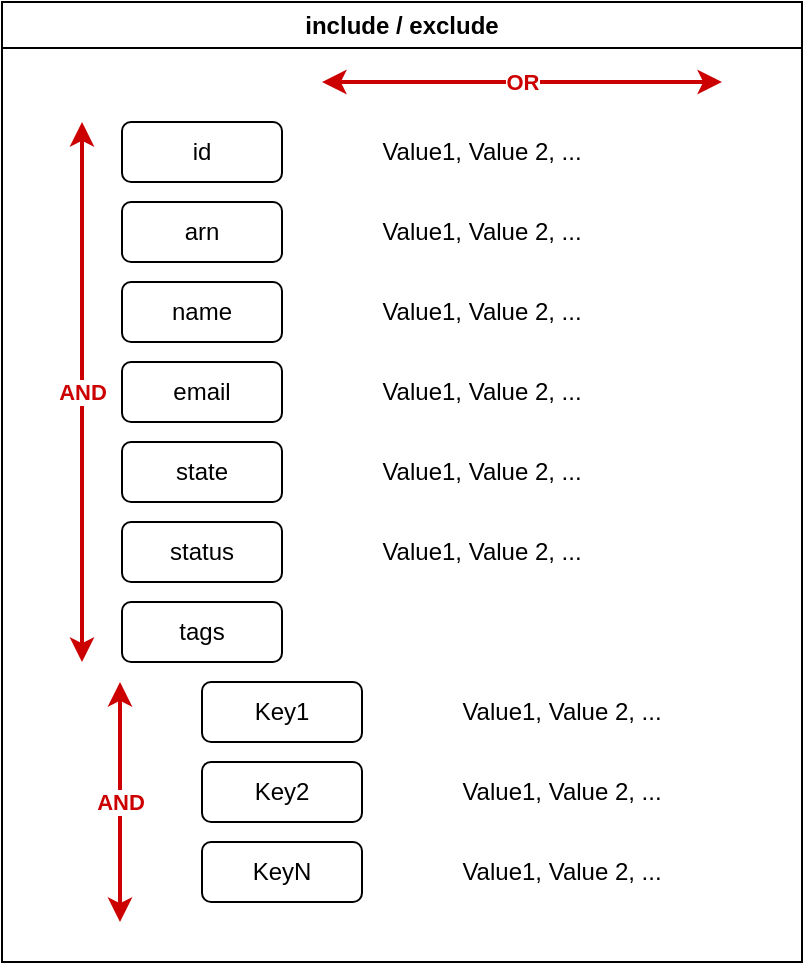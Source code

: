 <mxfile version="28.1.2">
  <diagram name="Seite-1" id="t368Q3ZAy3sOordnPLYS">
    <mxGraphModel dx="946" dy="679" grid="1" gridSize="10" guides="1" tooltips="1" connect="1" arrows="1" fold="1" page="1" pageScale="1" pageWidth="827" pageHeight="1169" math="0" shadow="0">
      <root>
        <mxCell id="0" />
        <mxCell id="1" parent="0" />
        <mxCell id="J9F0WCmIQuaZRGiDSBnv-26" value="include / exclude" style="swimlane;whiteSpace=wrap;html=1;" parent="1" vertex="1">
          <mxGeometry x="600" y="40" width="400" height="480" as="geometry">
            <mxRectangle x="120" y="60" width="80" height="30" as="alternateBounds" />
          </mxGeometry>
        </mxCell>
        <mxCell id="J9F0WCmIQuaZRGiDSBnv-1" value="id" style="rounded=1;whiteSpace=wrap;html=1;" parent="J9F0WCmIQuaZRGiDSBnv-26" vertex="1">
          <mxGeometry x="60" y="60" width="80" height="30" as="geometry" />
        </mxCell>
        <mxCell id="J9F0WCmIQuaZRGiDSBnv-2" value="arn" style="rounded=1;whiteSpace=wrap;html=1;" parent="J9F0WCmIQuaZRGiDSBnv-26" vertex="1">
          <mxGeometry x="60" y="100" width="80" height="30" as="geometry" />
        </mxCell>
        <mxCell id="J9F0WCmIQuaZRGiDSBnv-3" value="name" style="rounded=1;whiteSpace=wrap;html=1;" parent="J9F0WCmIQuaZRGiDSBnv-26" vertex="1">
          <mxGeometry x="60" y="140" width="80" height="30" as="geometry" />
        </mxCell>
        <mxCell id="J9F0WCmIQuaZRGiDSBnv-4" value="email" style="rounded=1;whiteSpace=wrap;html=1;" parent="J9F0WCmIQuaZRGiDSBnv-26" vertex="1">
          <mxGeometry x="60" y="180" width="80" height="30" as="geometry" />
        </mxCell>
        <mxCell id="J9F0WCmIQuaZRGiDSBnv-5" value="status" style="rounded=1;whiteSpace=wrap;html=1;" parent="J9F0WCmIQuaZRGiDSBnv-26" vertex="1">
          <mxGeometry x="60" y="260" width="80" height="30" as="geometry" />
        </mxCell>
        <mxCell id="J9F0WCmIQuaZRGiDSBnv-6" value="tags" style="rounded=1;whiteSpace=wrap;html=1;" parent="J9F0WCmIQuaZRGiDSBnv-26" vertex="1">
          <mxGeometry x="60" y="300" width="80" height="30" as="geometry" />
        </mxCell>
        <mxCell id="J9F0WCmIQuaZRGiDSBnv-7" value="AND" style="endArrow=classic;startArrow=classic;html=1;rounded=0;fontColor=#CC0000;fontStyle=1;strokeColor=#CC0000;strokeWidth=2;" parent="J9F0WCmIQuaZRGiDSBnv-26" edge="1">
          <mxGeometry width="50" height="50" relative="1" as="geometry">
            <mxPoint x="40" y="330" as="sourcePoint" />
            <mxPoint x="40" y="60" as="targetPoint" />
          </mxGeometry>
        </mxCell>
        <mxCell id="J9F0WCmIQuaZRGiDSBnv-9" value="Value1, Value 2, ..." style="text;html=1;strokeColor=none;fillColor=none;align=center;verticalAlign=middle;whiteSpace=wrap;rounded=0;" parent="J9F0WCmIQuaZRGiDSBnv-26" vertex="1">
          <mxGeometry x="140" y="55" width="200" height="40" as="geometry" />
        </mxCell>
        <mxCell id="J9F0WCmIQuaZRGiDSBnv-10" value="Value1, Value 2, ..." style="text;html=1;strokeColor=none;fillColor=none;align=center;verticalAlign=middle;whiteSpace=wrap;rounded=0;" parent="J9F0WCmIQuaZRGiDSBnv-26" vertex="1">
          <mxGeometry x="140" y="135" width="200" height="40" as="geometry" />
        </mxCell>
        <mxCell id="J9F0WCmIQuaZRGiDSBnv-11" value="Value1, Value 2, ..." style="text;html=1;strokeColor=none;fillColor=none;align=center;verticalAlign=middle;whiteSpace=wrap;rounded=0;" parent="J9F0WCmIQuaZRGiDSBnv-26" vertex="1">
          <mxGeometry x="140" y="175" width="200" height="40" as="geometry" />
        </mxCell>
        <mxCell id="J9F0WCmIQuaZRGiDSBnv-13" value="OR" style="endArrow=classic;startArrow=classic;html=1;rounded=0;fontColor=#CC0000;fontStyle=1;strokeColor=#CC0000;strokeWidth=2;" parent="J9F0WCmIQuaZRGiDSBnv-26" edge="1">
          <mxGeometry width="50" height="50" relative="1" as="geometry">
            <mxPoint x="160" y="40" as="sourcePoint" />
            <mxPoint x="360" y="40" as="targetPoint" />
          </mxGeometry>
        </mxCell>
        <mxCell id="J9F0WCmIQuaZRGiDSBnv-19" value="Value1, Value 2, ..." style="text;html=1;strokeColor=none;fillColor=none;align=center;verticalAlign=middle;whiteSpace=wrap;rounded=0;" parent="J9F0WCmIQuaZRGiDSBnv-26" vertex="1">
          <mxGeometry x="140" y="95" width="200" height="40" as="geometry" />
        </mxCell>
        <mxCell id="J9F0WCmIQuaZRGiDSBnv-20" value="Key1" style="rounded=1;whiteSpace=wrap;html=1;" parent="J9F0WCmIQuaZRGiDSBnv-26" vertex="1">
          <mxGeometry x="100" y="340" width="80" height="30" as="geometry" />
        </mxCell>
        <mxCell id="J9F0WCmIQuaZRGiDSBnv-21" value="Key2" style="rounded=1;whiteSpace=wrap;html=1;" parent="J9F0WCmIQuaZRGiDSBnv-26" vertex="1">
          <mxGeometry x="100" y="380" width="80" height="30" as="geometry" />
        </mxCell>
        <mxCell id="J9F0WCmIQuaZRGiDSBnv-23" value="KeyN" style="rounded=1;whiteSpace=wrap;html=1;" parent="J9F0WCmIQuaZRGiDSBnv-26" vertex="1">
          <mxGeometry x="100" y="420" width="80" height="30" as="geometry" />
        </mxCell>
        <mxCell id="J9F0WCmIQuaZRGiDSBnv-25" value="AND" style="endArrow=classic;startArrow=classic;html=1;rounded=0;fontColor=#CC0000;fontStyle=1;strokeColor=#CC0000;strokeWidth=2;" parent="J9F0WCmIQuaZRGiDSBnv-26" edge="1">
          <mxGeometry width="50" height="50" relative="1" as="geometry">
            <mxPoint x="59" y="460" as="sourcePoint" />
            <mxPoint x="59" y="340" as="targetPoint" />
          </mxGeometry>
        </mxCell>
        <mxCell id="J9F0WCmIQuaZRGiDSBnv-12" value="Value1, Value 2, ..." style="text;html=1;strokeColor=none;fillColor=none;align=center;verticalAlign=middle;whiteSpace=wrap;rounded=0;" parent="J9F0WCmIQuaZRGiDSBnv-26" vertex="1">
          <mxGeometry x="180" y="335" width="200" height="40" as="geometry" />
        </mxCell>
        <mxCell id="J9F0WCmIQuaZRGiDSBnv-22" value="Value1, Value 2, ..." style="text;html=1;strokeColor=none;fillColor=none;align=center;verticalAlign=middle;whiteSpace=wrap;rounded=0;" parent="J9F0WCmIQuaZRGiDSBnv-26" vertex="1">
          <mxGeometry x="180" y="375" width="200" height="40" as="geometry" />
        </mxCell>
        <mxCell id="J9F0WCmIQuaZRGiDSBnv-24" value="Value1, Value 2, ..." style="text;html=1;strokeColor=none;fillColor=none;align=center;verticalAlign=middle;whiteSpace=wrap;rounded=0;" parent="J9F0WCmIQuaZRGiDSBnv-26" vertex="1">
          <mxGeometry x="180" y="415" width="200" height="40" as="geometry" />
        </mxCell>
        <mxCell id="J9F0WCmIQuaZRGiDSBnv-53" value="Value1, Value 2, ..." style="text;html=1;strokeColor=none;fillColor=none;align=center;verticalAlign=middle;whiteSpace=wrap;rounded=0;" parent="J9F0WCmIQuaZRGiDSBnv-26" vertex="1">
          <mxGeometry x="140" y="255" width="200" height="40" as="geometry" />
        </mxCell>
        <mxCell id="sd90zWeaIYRdoIKaVIdl-1" value="state" style="rounded=1;whiteSpace=wrap;html=1;" vertex="1" parent="J9F0WCmIQuaZRGiDSBnv-26">
          <mxGeometry x="60" y="220" width="80" height="30" as="geometry" />
        </mxCell>
        <mxCell id="sd90zWeaIYRdoIKaVIdl-2" value="Value1, Value 2, ..." style="text;html=1;strokeColor=none;fillColor=none;align=center;verticalAlign=middle;whiteSpace=wrap;rounded=0;" vertex="1" parent="J9F0WCmIQuaZRGiDSBnv-26">
          <mxGeometry x="140" y="215" width="200" height="40" as="geometry" />
        </mxCell>
      </root>
    </mxGraphModel>
  </diagram>
</mxfile>
